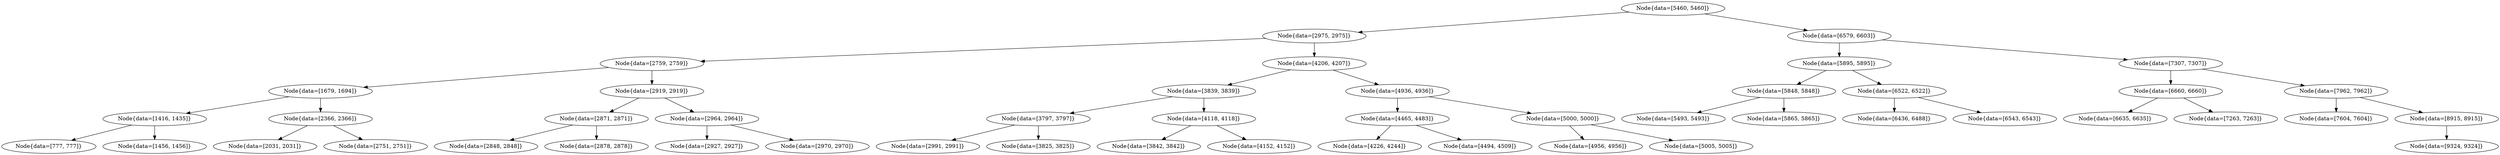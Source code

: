 digraph G{
1635200183 [label="Node{data=[5460, 5460]}"]
1635200183 -> 1284564725
1284564725 [label="Node{data=[2975, 2975]}"]
1284564725 -> 1748443598
1748443598 [label="Node{data=[2759, 2759]}"]
1748443598 -> 193687014
193687014 [label="Node{data=[1679, 1694]}"]
193687014 -> 1396828852
1396828852 [label="Node{data=[1416, 1435]}"]
1396828852 -> 405608807
405608807 [label="Node{data=[777, 777]}"]
1396828852 -> 1229288189
1229288189 [label="Node{data=[1456, 1456]}"]
193687014 -> 435274350
435274350 [label="Node{data=[2366, 2366]}"]
435274350 -> 1161404334
1161404334 [label="Node{data=[2031, 2031]}"]
435274350 -> 900677711
900677711 [label="Node{data=[2751, 2751]}"]
1748443598 -> 1461657245
1461657245 [label="Node{data=[2919, 2919]}"]
1461657245 -> 1080710306
1080710306 [label="Node{data=[2871, 2871]}"]
1080710306 -> 1235711982
1235711982 [label="Node{data=[2848, 2848]}"]
1080710306 -> 113634221
113634221 [label="Node{data=[2878, 2878]}"]
1461657245 -> 687990302
687990302 [label="Node{data=[2964, 2964]}"]
687990302 -> 1004304600
1004304600 [label="Node{data=[2927, 2927]}"]
687990302 -> 1236693066
1236693066 [label="Node{data=[2970, 2970]}"]
1284564725 -> 1619489362
1619489362 [label="Node{data=[4206, 4207]}"]
1619489362 -> 1175476554
1175476554 [label="Node{data=[3839, 3839]}"]
1175476554 -> 508748776
508748776 [label="Node{data=[3797, 3797]}"]
508748776 -> 1679615048
1679615048 [label="Node{data=[2991, 2991]}"]
508748776 -> 1062342523
1062342523 [label="Node{data=[3825, 3825]}"]
1175476554 -> 2077019090
2077019090 [label="Node{data=[4118, 4118]}"]
2077019090 -> 1921530592
1921530592 [label="Node{data=[3842, 3842]}"]
2077019090 -> 1907736157
1907736157 [label="Node{data=[4152, 4152]}"]
1619489362 -> 1588813511
1588813511 [label="Node{data=[4936, 4936]}"]
1588813511 -> 1136430232
1136430232 [label="Node{data=[4465, 4483]}"]
1136430232 -> 1884348725
1884348725 [label="Node{data=[4226, 4244]}"]
1136430232 -> 743173684
743173684 [label="Node{data=[4494, 4509]}"]
1588813511 -> 1749735452
1749735452 [label="Node{data=[5000, 5000]}"]
1749735452 -> 1328894401
1328894401 [label="Node{data=[4956, 4956]}"]
1749735452 -> 941312091
941312091 [label="Node{data=[5005, 5005]}"]
1635200183 -> 1272068898
1272068898 [label="Node{data=[6579, 6603]}"]
1272068898 -> 1978044540
1978044540 [label="Node{data=[5895, 5895]}"]
1978044540 -> 280525912
280525912 [label="Node{data=[5848, 5848]}"]
280525912 -> 1912842116
1912842116 [label="Node{data=[5493, 5493]}"]
280525912 -> 676497869
676497869 [label="Node{data=[5865, 5865]}"]
1978044540 -> 1769380299
1769380299 [label="Node{data=[6522, 6522]}"]
1769380299 -> 981430785
981430785 [label="Node{data=[6436, 6488]}"]
1769380299 -> 1429196109
1429196109 [label="Node{data=[6543, 6543]}"]
1272068898 -> 1770994372
1770994372 [label="Node{data=[7307, 7307]}"]
1770994372 -> 887774975
887774975 [label="Node{data=[6660, 6660]}"]
887774975 -> 1975831833
1975831833 [label="Node{data=[6635, 6635]}"]
887774975 -> 1588212553
1588212553 [label="Node{data=[7263, 7263]}"]
1770994372 -> 1315138370
1315138370 [label="Node{data=[7962, 7962]}"]
1315138370 -> 672717271
672717271 [label="Node{data=[7604, 7604]}"]
1315138370 -> 2070377928
2070377928 [label="Node{data=[8915, 8915]}"]
2070377928 -> 1960321430
1960321430 [label="Node{data=[9324, 9324]}"]
}
